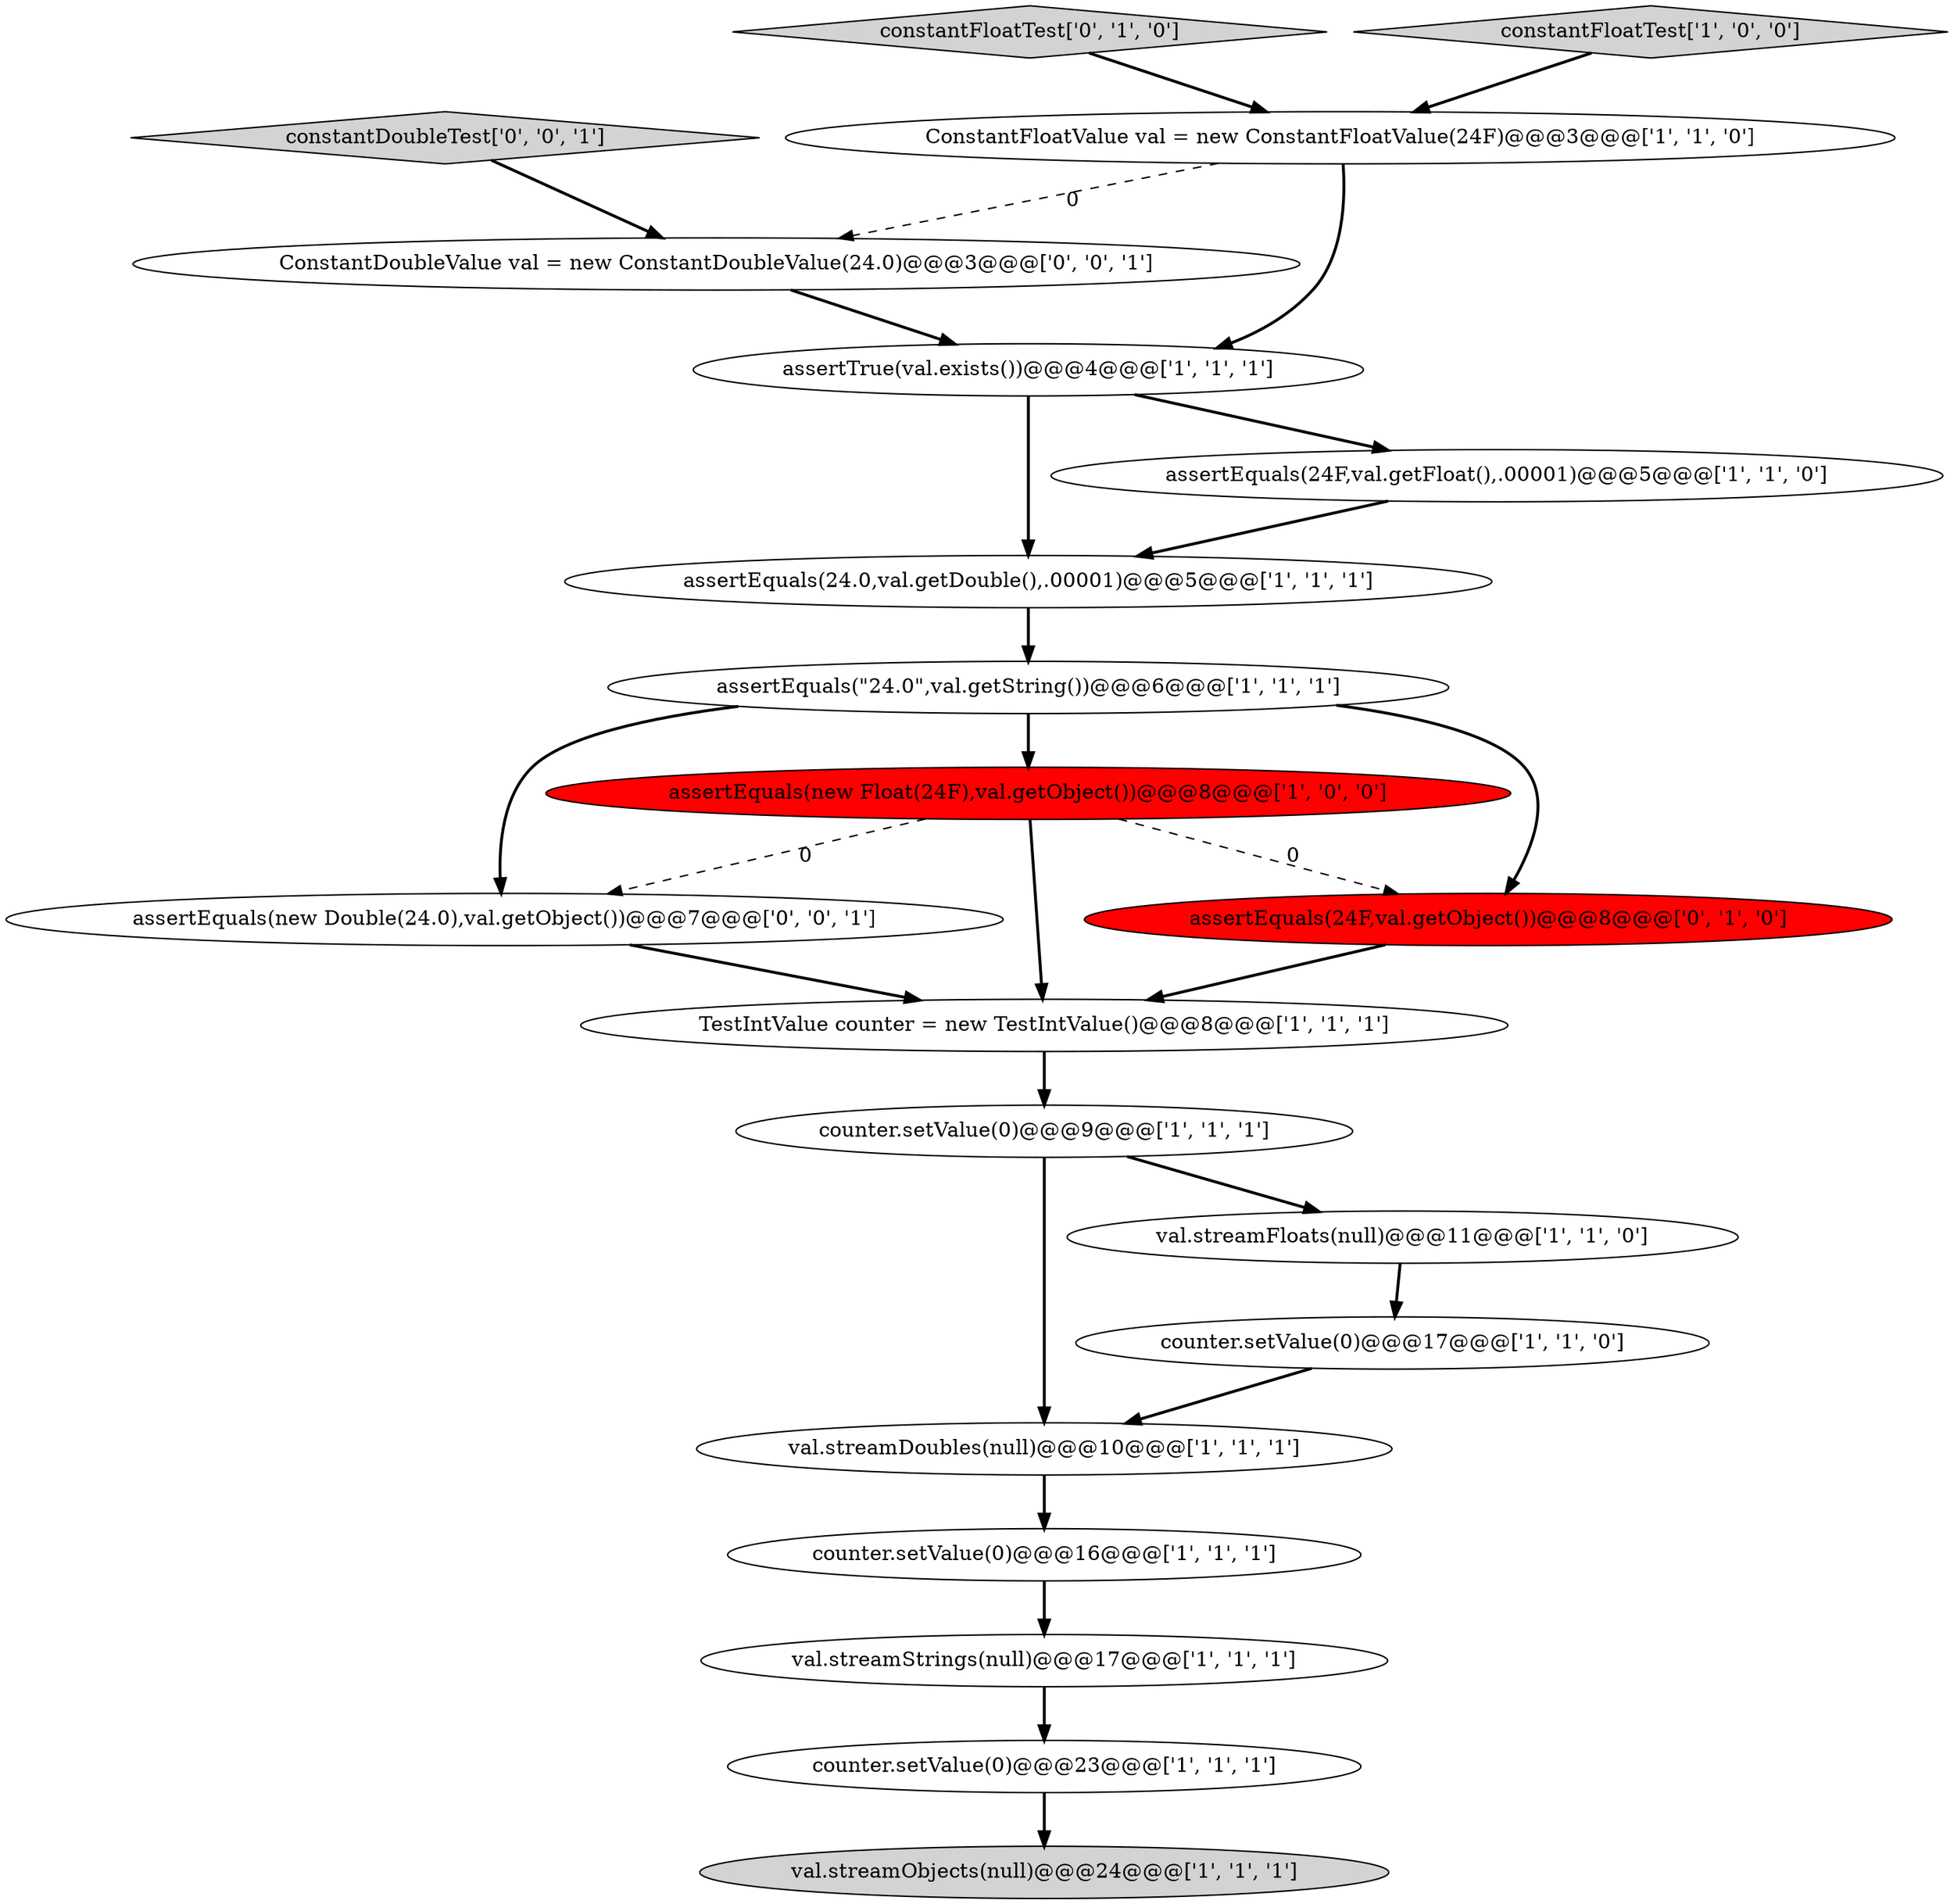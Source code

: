 digraph {
8 [style = filled, label = "ConstantFloatValue val = new ConstantFloatValue(24F)@@@3@@@['1', '1', '0']", fillcolor = white, shape = ellipse image = "AAA0AAABBB1BBB"];
6 [style = filled, label = "assertEquals(24.0,val.getDouble(),.00001)@@@5@@@['1', '1', '1']", fillcolor = white, shape = ellipse image = "AAA0AAABBB1BBB"];
0 [style = filled, label = "counter.setValue(0)@@@9@@@['1', '1', '1']", fillcolor = white, shape = ellipse image = "AAA0AAABBB1BBB"];
12 [style = filled, label = "assertEquals(new Float(24F),val.getObject())@@@8@@@['1', '0', '0']", fillcolor = red, shape = ellipse image = "AAA1AAABBB1BBB"];
18 [style = filled, label = "assertEquals(new Double(24.0),val.getObject())@@@7@@@['0', '0', '1']", fillcolor = white, shape = ellipse image = "AAA0AAABBB3BBB"];
4 [style = filled, label = "val.streamObjects(null)@@@24@@@['1', '1', '1']", fillcolor = lightgray, shape = ellipse image = "AAA0AAABBB1BBB"];
10 [style = filled, label = "assertEquals(24F,val.getFloat(),.00001)@@@5@@@['1', '1', '0']", fillcolor = white, shape = ellipse image = "AAA0AAABBB1BBB"];
1 [style = filled, label = "counter.setValue(0)@@@16@@@['1', '1', '1']", fillcolor = white, shape = ellipse image = "AAA0AAABBB1BBB"];
19 [style = filled, label = "constantDoubleTest['0', '0', '1']", fillcolor = lightgray, shape = diamond image = "AAA0AAABBB3BBB"];
15 [style = filled, label = "counter.setValue(0)@@@23@@@['1', '1', '1']", fillcolor = white, shape = ellipse image = "AAA0AAABBB1BBB"];
5 [style = filled, label = "val.streamDoubles(null)@@@10@@@['1', '1', '1']", fillcolor = white, shape = ellipse image = "AAA0AAABBB1BBB"];
17 [style = filled, label = "constantFloatTest['0', '1', '0']", fillcolor = lightgray, shape = diamond image = "AAA0AAABBB2BBB"];
2 [style = filled, label = "assertTrue(val.exists())@@@4@@@['1', '1', '1']", fillcolor = white, shape = ellipse image = "AAA0AAABBB1BBB"];
9 [style = filled, label = "counter.setValue(0)@@@17@@@['1', '1', '0']", fillcolor = white, shape = ellipse image = "AAA0AAABBB1BBB"];
3 [style = filled, label = "TestIntValue counter = new TestIntValue()@@@8@@@['1', '1', '1']", fillcolor = white, shape = ellipse image = "AAA0AAABBB1BBB"];
14 [style = filled, label = "val.streamStrings(null)@@@17@@@['1', '1', '1']", fillcolor = white, shape = ellipse image = "AAA0AAABBB1BBB"];
20 [style = filled, label = "ConstantDoubleValue val = new ConstantDoubleValue(24.0)@@@3@@@['0', '0', '1']", fillcolor = white, shape = ellipse image = "AAA0AAABBB3BBB"];
7 [style = filled, label = "assertEquals(\"24.0\",val.getString())@@@6@@@['1', '1', '1']", fillcolor = white, shape = ellipse image = "AAA0AAABBB1BBB"];
11 [style = filled, label = "val.streamFloats(null)@@@11@@@['1', '1', '0']", fillcolor = white, shape = ellipse image = "AAA0AAABBB1BBB"];
13 [style = filled, label = "constantFloatTest['1', '0', '0']", fillcolor = lightgray, shape = diamond image = "AAA0AAABBB1BBB"];
16 [style = filled, label = "assertEquals(24F,val.getObject())@@@8@@@['0', '1', '0']", fillcolor = red, shape = ellipse image = "AAA1AAABBB2BBB"];
16->3 [style = bold, label=""];
17->8 [style = bold, label=""];
18->3 [style = bold, label=""];
12->16 [style = dashed, label="0"];
7->12 [style = bold, label=""];
2->6 [style = bold, label=""];
19->20 [style = bold, label=""];
8->20 [style = dashed, label="0"];
0->11 [style = bold, label=""];
2->10 [style = bold, label=""];
11->9 [style = bold, label=""];
10->6 [style = bold, label=""];
3->0 [style = bold, label=""];
20->2 [style = bold, label=""];
5->1 [style = bold, label=""];
8->2 [style = bold, label=""];
7->16 [style = bold, label=""];
15->4 [style = bold, label=""];
9->5 [style = bold, label=""];
7->18 [style = bold, label=""];
12->18 [style = dashed, label="0"];
1->14 [style = bold, label=""];
14->15 [style = bold, label=""];
12->3 [style = bold, label=""];
13->8 [style = bold, label=""];
6->7 [style = bold, label=""];
0->5 [style = bold, label=""];
}
